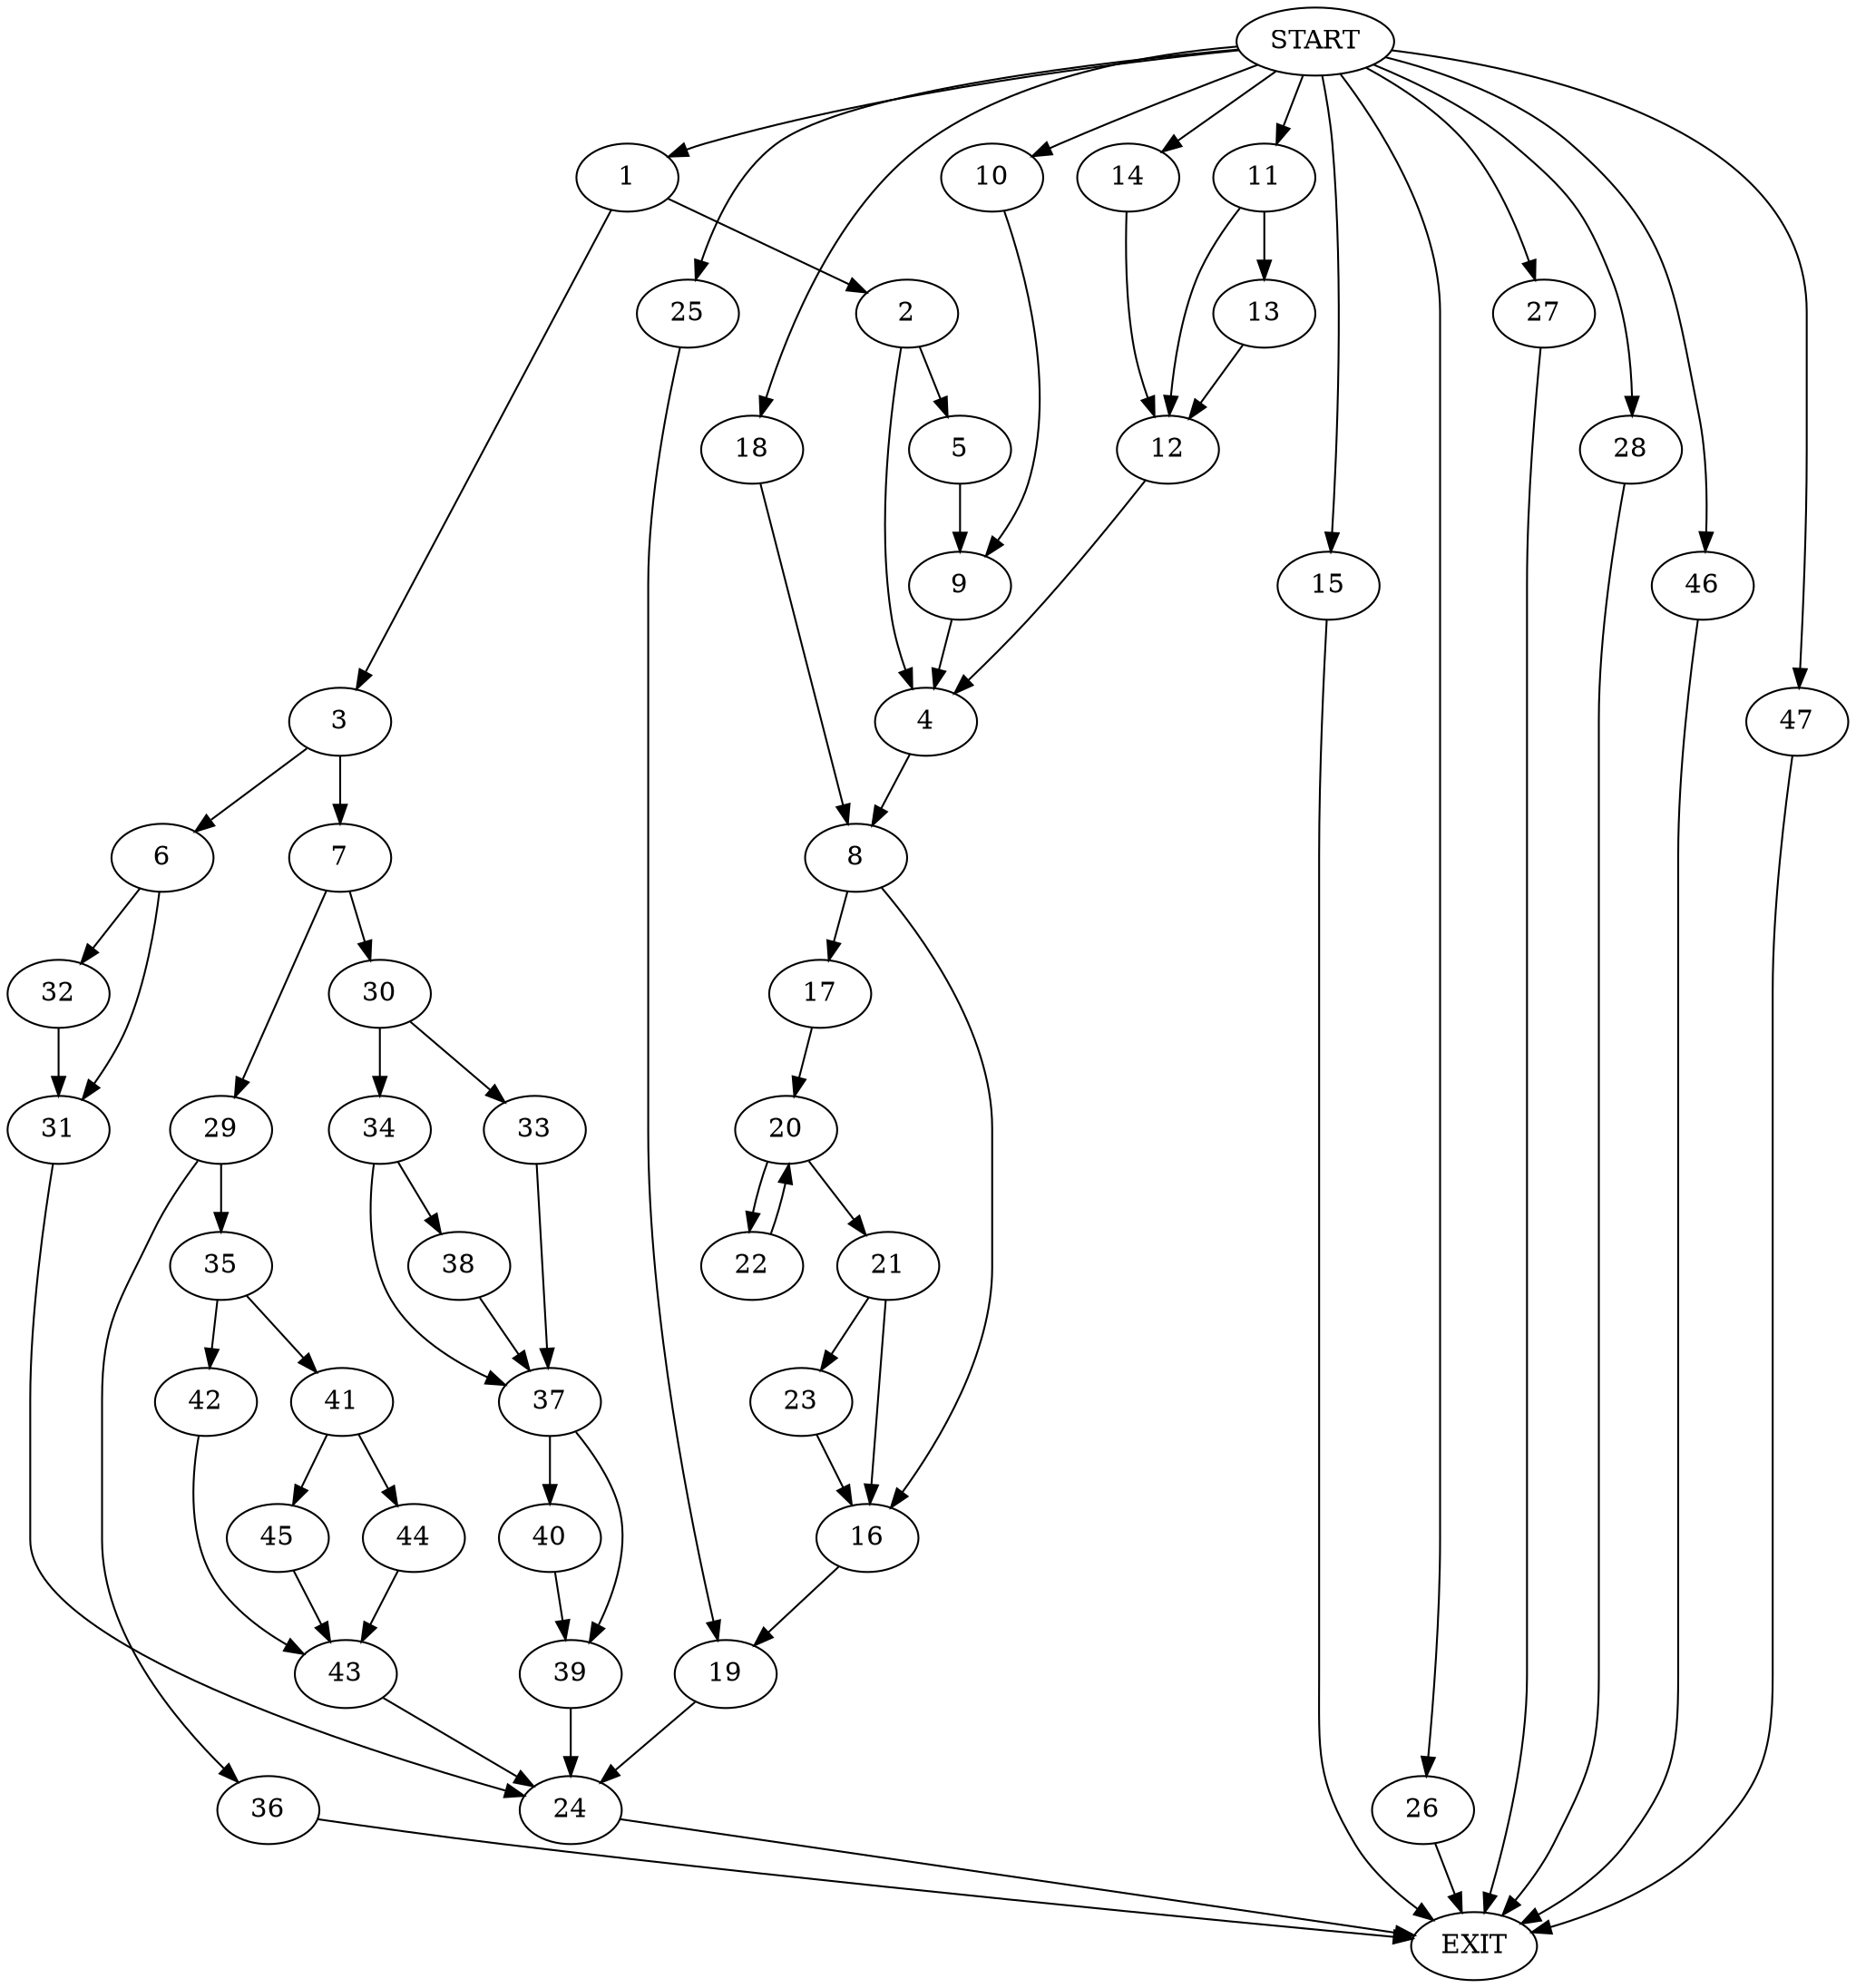 digraph {
0 [label="START"]
48 [label="EXIT"]
0 -> 1
1 -> 2
1 -> 3
2 -> 4
2 -> 5
3 -> 6
3 -> 7
4 -> 8
5 -> 9
9 -> 4
0 -> 10
10 -> 9
0 -> 11
11 -> 12
11 -> 13
13 -> 12
12 -> 4
0 -> 14
14 -> 12
0 -> 15
15 -> 48
8 -> 16
8 -> 17
0 -> 18
18 -> 8
16 -> 19
17 -> 20
20 -> 21
20 -> 22
22 -> 20
21 -> 16
21 -> 23
23 -> 16
19 -> 24
0 -> 25
25 -> 19
24 -> 48
0 -> 26
26 -> 48
0 -> 27
27 -> 48
0 -> 28
28 -> 48
7 -> 29
7 -> 30
6 -> 31
6 -> 32
31 -> 24
32 -> 31
30 -> 33
30 -> 34
29 -> 35
29 -> 36
33 -> 37
34 -> 38
34 -> 37
37 -> 39
37 -> 40
38 -> 37
39 -> 24
40 -> 39
35 -> 41
35 -> 42
36 -> 48
42 -> 43
41 -> 44
41 -> 45
43 -> 24
44 -> 43
45 -> 43
0 -> 46
46 -> 48
0 -> 47
47 -> 48
}
